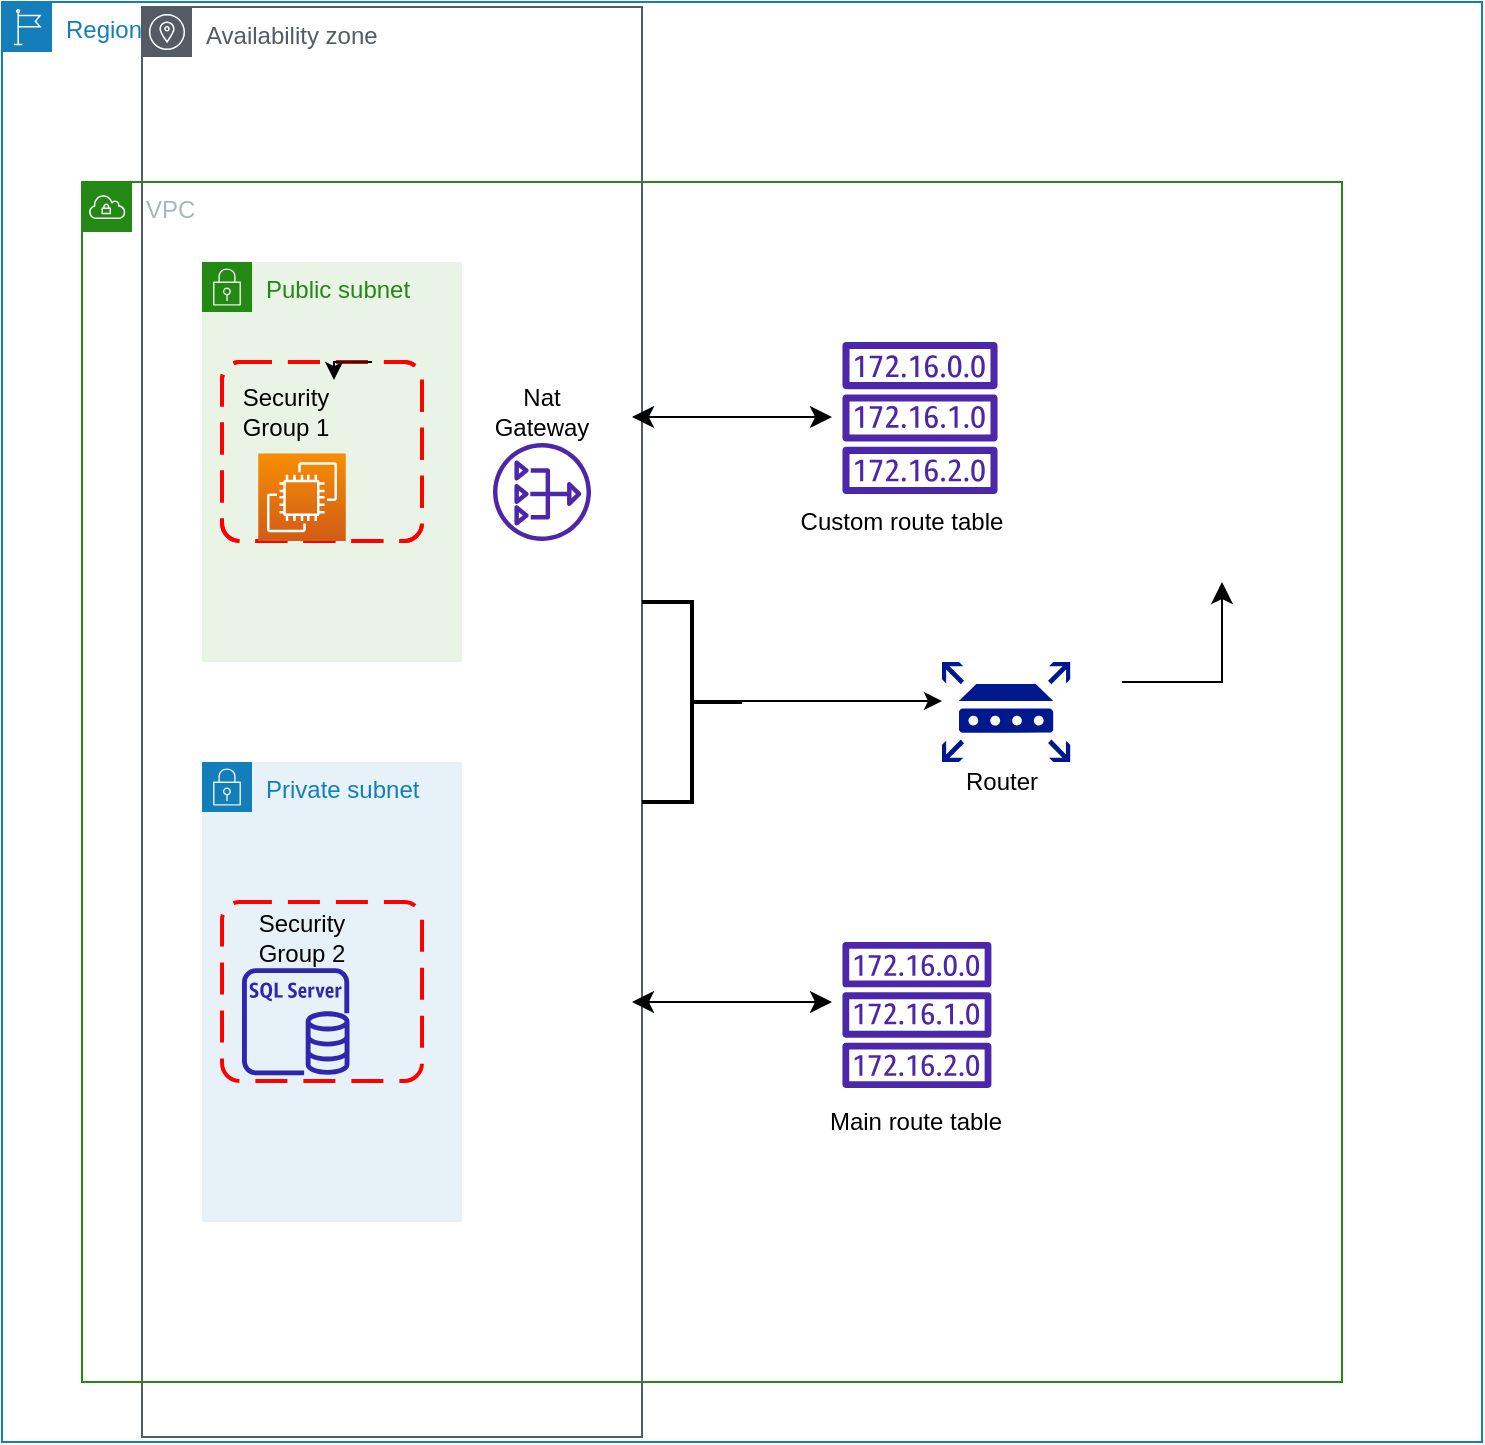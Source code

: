 <mxfile version="21.2.1" type="github">
  <diagram name="Page-1" id="NYYK2rT18FibjrhqJswV">
    <mxGraphModel dx="1434" dy="804" grid="1" gridSize="10" guides="1" tooltips="1" connect="1" arrows="1" fold="1" page="1" pageScale="1" pageWidth="850" pageHeight="1100" math="0" shadow="0">
      <root>
        <mxCell id="0" />
        <mxCell id="1" parent="0" />
        <mxCell id="1vCSGGUYjGU--OyD2Uc1-13" value="Region" style="points=[[0,0],[0.25,0],[0.5,0],[0.75,0],[1,0],[1,0.25],[1,0.5],[1,0.75],[1,1],[0.75,1],[0.5,1],[0.25,1],[0,1],[0,0.75],[0,0.5],[0,0.25]];outlineConnect=0;gradientColor=none;html=1;whiteSpace=wrap;fontSize=12;fontStyle=0;container=1;pointerEvents=0;collapsible=0;recursiveResize=0;shape=mxgraph.aws4.group;grIcon=mxgraph.aws4.group_region;strokeColor=#147EBA;fillColor=none;verticalAlign=top;align=left;spacingLeft=30;fontColor=#147EBA;" parent="1" vertex="1">
          <mxGeometry x="60" y="40" width="740" height="720" as="geometry" />
        </mxCell>
        <mxCell id="1vCSGGUYjGU--OyD2Uc1-14" value="Availability zone" style="sketch=0;outlineConnect=0;gradientColor=none;html=1;whiteSpace=wrap;fontSize=12;fontStyle=0;shape=mxgraph.aws4.group;grIcon=mxgraph.aws4.group_availability_zone;strokeColor=#545B64;fillColor=none;verticalAlign=top;align=left;spacingLeft=30;fontColor=#545B64;" parent="1vCSGGUYjGU--OyD2Uc1-13" vertex="1">
          <mxGeometry x="70" y="2.5" width="250" height="715" as="geometry" />
        </mxCell>
        <mxCell id="1vCSGGUYjGU--OyD2Uc1-15" value="VPC" style="points=[[0,0],[0.25,0],[0.5,0],[0.75,0],[1,0],[1,0.25],[1,0.5],[1,0.75],[1,1],[0.75,1],[0.5,1],[0.25,1],[0,1],[0,0.75],[0,0.5],[0,0.25]];outlineConnect=0;gradientColor=none;html=1;whiteSpace=wrap;fontSize=12;fontStyle=0;container=1;pointerEvents=0;collapsible=0;recursiveResize=0;shape=mxgraph.aws4.group;grIcon=mxgraph.aws4.group_vpc;strokeColor=#248814;fillColor=none;verticalAlign=top;align=left;spacingLeft=30;fontColor=#AAB7B8;dashed=0;" parent="1vCSGGUYjGU--OyD2Uc1-13" vertex="1">
          <mxGeometry x="40" y="90" width="630" height="600" as="geometry" />
        </mxCell>
        <mxCell id="1vCSGGUYjGU--OyD2Uc1-16" value="Public subnet" style="points=[[0,0],[0.25,0],[0.5,0],[0.75,0],[1,0],[1,0.25],[1,0.5],[1,0.75],[1,1],[0.75,1],[0.5,1],[0.25,1],[0,1],[0,0.75],[0,0.5],[0,0.25]];outlineConnect=0;gradientColor=none;html=1;whiteSpace=wrap;fontSize=12;fontStyle=0;container=1;pointerEvents=0;collapsible=0;recursiveResize=0;shape=mxgraph.aws4.group;grIcon=mxgraph.aws4.group_security_group;grStroke=0;strokeColor=#248814;fillColor=#E9F3E6;verticalAlign=top;align=left;spacingLeft=30;fontColor=#248814;dashed=0;" parent="1vCSGGUYjGU--OyD2Uc1-15" vertex="1">
          <mxGeometry x="60" y="40" width="130" height="200" as="geometry" />
        </mxCell>
        <mxCell id="1vCSGGUYjGU--OyD2Uc1-17" value="Private subnet" style="points=[[0,0],[0.25,0],[0.5,0],[0.75,0],[1,0],[1,0.25],[1,0.5],[1,0.75],[1,1],[0.75,1],[0.5,1],[0.25,1],[0,1],[0,0.75],[0,0.5],[0,0.25]];outlineConnect=0;gradientColor=none;html=1;whiteSpace=wrap;fontSize=12;fontStyle=0;container=1;pointerEvents=0;collapsible=0;recursiveResize=0;shape=mxgraph.aws4.group;grIcon=mxgraph.aws4.group_security_group;grStroke=0;strokeColor=#147EBA;fillColor=#E6F2F8;verticalAlign=top;align=left;spacingLeft=30;fontColor=#147EBA;dashed=0;" parent="1vCSGGUYjGU--OyD2Uc1-15" vertex="1">
          <mxGeometry x="60" y="290" width="130" height="230" as="geometry" />
        </mxCell>
        <mxCell id="rHWqyWnQWr-feHWU3hsF-2" value="" style="edgeStyle=none;orthogonalLoop=1;jettySize=auto;html=1;endArrow=classic;startArrow=classic;endSize=8;startSize=8;rounded=0;" edge="1" parent="1vCSGGUYjGU--OyD2Uc1-15">
          <mxGeometry width="100" relative="1" as="geometry">
            <mxPoint x="275" y="117.5" as="sourcePoint" />
            <mxPoint x="375" y="117.5" as="targetPoint" />
            <Array as="points" />
          </mxGeometry>
        </mxCell>
        <mxCell id="rHWqyWnQWr-feHWU3hsF-3" value="" style="edgeStyle=none;orthogonalLoop=1;jettySize=auto;html=1;endArrow=classic;startArrow=classic;endSize=8;startSize=8;rounded=0;" edge="1" parent="1vCSGGUYjGU--OyD2Uc1-15">
          <mxGeometry width="100" relative="1" as="geometry">
            <mxPoint x="275" y="410" as="sourcePoint" />
            <mxPoint x="375" y="410" as="targetPoint" />
            <Array as="points">
              <mxPoint x="285" y="410" />
            </Array>
          </mxGeometry>
        </mxCell>
        <mxCell id="1vCSGGUYjGU--OyD2Uc1-36" value="" style="sketch=0;outlineConnect=0;fontColor=#232F3E;gradientColor=none;fillColor=#4D27AA;strokeColor=none;dashed=0;verticalLabelPosition=bottom;verticalAlign=top;align=center;html=1;fontSize=12;fontStyle=0;aspect=fixed;pointerEvents=1;shape=mxgraph.aws4.route_table;" parent="1vCSGGUYjGU--OyD2Uc1-15" vertex="1">
          <mxGeometry x="380" y="80" width="78" height="76" as="geometry" />
        </mxCell>
        <mxCell id="1vCSGGUYjGU--OyD2Uc1-38" value="" style="sketch=0;outlineConnect=0;fontColor=#232F3E;gradientColor=none;fillColor=#4D27AA;strokeColor=none;dashed=0;verticalLabelPosition=bottom;verticalAlign=top;align=center;html=1;fontSize=12;fontStyle=0;aspect=fixed;pointerEvents=1;shape=mxgraph.aws4.route_table;" parent="1vCSGGUYjGU--OyD2Uc1-15" vertex="1">
          <mxGeometry x="380" y="380" width="74.92" height="73" as="geometry" />
        </mxCell>
        <mxCell id="rHWqyWnQWr-feHWU3hsF-4" value="Custom route table" style="text;html=1;strokeColor=none;fillColor=none;align=center;verticalAlign=middle;whiteSpace=wrap;rounded=0;" vertex="1" parent="1vCSGGUYjGU--OyD2Uc1-15">
          <mxGeometry x="350" y="160" width="120" height="20" as="geometry" />
        </mxCell>
        <mxCell id="rHWqyWnQWr-feHWU3hsF-5" value="Main route table" style="text;html=1;strokeColor=none;fillColor=none;align=center;verticalAlign=middle;whiteSpace=wrap;rounded=0;" vertex="1" parent="1vCSGGUYjGU--OyD2Uc1-15">
          <mxGeometry x="357.46" y="460" width="120" height="20" as="geometry" />
        </mxCell>
        <mxCell id="rHWqyWnQWr-feHWU3hsF-11" value="" style="edgeStyle=none;orthogonalLoop=1;jettySize=auto;html=1;rounded=0;strokeColor=#000000;" edge="1" parent="1vCSGGUYjGU--OyD2Uc1-15">
          <mxGeometry width="100" relative="1" as="geometry">
            <mxPoint x="330" y="259.5" as="sourcePoint" />
            <mxPoint x="430" y="259.5" as="targetPoint" />
            <Array as="points" />
          </mxGeometry>
        </mxCell>
        <mxCell id="rHWqyWnQWr-feHWU3hsF-12" value="" style="strokeWidth=2;html=1;shape=mxgraph.flowchart.annotation_2;align=left;labelPosition=right;pointerEvents=1;rotation=-180;" vertex="1" parent="1vCSGGUYjGU--OyD2Uc1-15">
          <mxGeometry x="280" y="210" width="50" height="100" as="geometry" />
        </mxCell>
        <mxCell id="rHWqyWnQWr-feHWU3hsF-13" value="" style="sketch=0;aspect=fixed;pointerEvents=1;shadow=0;dashed=0;html=1;strokeColor=none;labelPosition=center;verticalLabelPosition=bottom;verticalAlign=top;align=center;fillColor=#00188D;shape=mxgraph.mscae.enterprise.router" vertex="1" parent="1vCSGGUYjGU--OyD2Uc1-15">
          <mxGeometry x="430" y="240" width="64.1" height="50" as="geometry" />
        </mxCell>
        <mxCell id="rHWqyWnQWr-feHWU3hsF-14" value="Router" style="text;html=1;strokeColor=none;fillColor=none;align=center;verticalAlign=middle;whiteSpace=wrap;rounded=0;" vertex="1" parent="1vCSGGUYjGU--OyD2Uc1-15">
          <mxGeometry x="430" y="290" width="60" height="20" as="geometry" />
        </mxCell>
        <mxCell id="rHWqyWnQWr-feHWU3hsF-18" value="" style="edgeStyle=segmentEdgeStyle;endArrow=classic;html=1;curved=0;rounded=0;endSize=8;startSize=8;" edge="1" parent="1vCSGGUYjGU--OyD2Uc1-15">
          <mxGeometry width="50" height="50" relative="1" as="geometry">
            <mxPoint x="520" y="250" as="sourcePoint" />
            <mxPoint x="570" y="200" as="targetPoint" />
          </mxGeometry>
        </mxCell>
        <mxCell id="1vCSGGUYjGU--OyD2Uc1-18" value="" style="rounded=1;arcSize=10;dashed=1;strokeColor=#ff0000;fillColor=none;gradientColor=none;dashPattern=8 4;strokeWidth=2;" parent="1vCSGGUYjGU--OyD2Uc1-13" vertex="1">
          <mxGeometry x="110" y="180" width="100" height="89.5" as="geometry" />
        </mxCell>
        <mxCell id="1vCSGGUYjGU--OyD2Uc1-26" value="" style="rounded=1;arcSize=10;dashed=1;strokeColor=#ff0000;fillColor=none;gradientColor=none;dashPattern=8 4;strokeWidth=2;" parent="1vCSGGUYjGU--OyD2Uc1-13" vertex="1">
          <mxGeometry x="110.01" y="450" width="100" height="89.5" as="geometry" />
        </mxCell>
        <mxCell id="1vCSGGUYjGU--OyD2Uc1-29" value="" style="sketch=0;outlineConnect=0;fontColor=#232F3E;gradientColor=none;fillColor=#2E27AD;strokeColor=none;dashed=0;verticalLabelPosition=bottom;verticalAlign=top;align=center;html=1;fontSize=12;fontStyle=0;aspect=fixed;pointerEvents=1;shape=mxgraph.aws4.rds_sql_server_instance;" parent="1vCSGGUYjGU--OyD2Uc1-13" vertex="1">
          <mxGeometry x="120" y="483" width="53.75" height="53.75" as="geometry" />
        </mxCell>
        <mxCell id="1vCSGGUYjGU--OyD2Uc1-32" value="Nat Gateway" style="text;html=1;strokeColor=none;fillColor=none;align=center;verticalAlign=middle;whiteSpace=wrap;rounded=0;" parent="1vCSGGUYjGU--OyD2Uc1-13" vertex="1">
          <mxGeometry x="240" y="190" width="60" height="30" as="geometry" />
        </mxCell>
        <mxCell id="1vCSGGUYjGU--OyD2Uc1-25" value="" style="rounded=1;arcSize=10;dashed=1;strokeColor=#ff0000;fillColor=none;gradientColor=none;dashPattern=8 4;strokeWidth=2;" parent="1vCSGGUYjGU--OyD2Uc1-13" vertex="1">
          <mxGeometry x="110" y="180" width="100" height="89.5" as="geometry" />
        </mxCell>
        <mxCell id="1vCSGGUYjGU--OyD2Uc1-30" value="" style="sketch=0;outlineConnect=0;fontColor=#232F3E;gradientColor=none;fillColor=#4D27AA;strokeColor=none;dashed=0;verticalLabelPosition=bottom;verticalAlign=top;align=center;html=1;fontSize=12;fontStyle=0;aspect=fixed;pointerEvents=1;shape=mxgraph.aws4.nat_gateway;" parent="1vCSGGUYjGU--OyD2Uc1-13" vertex="1">
          <mxGeometry x="245.5" y="220.5" width="49" height="49" as="geometry" />
        </mxCell>
        <mxCell id="1vCSGGUYjGU--OyD2Uc1-33" value="Security Group 2" style="text;html=1;strokeColor=none;fillColor=none;align=center;verticalAlign=middle;whiteSpace=wrap;rounded=0;" parent="1vCSGGUYjGU--OyD2Uc1-13" vertex="1">
          <mxGeometry x="120.01" y="453" width="60" height="30" as="geometry" />
        </mxCell>
        <mxCell id="1vCSGGUYjGU--OyD2Uc1-35" style="edgeStyle=orthogonalEdgeStyle;rounded=0;orthogonalLoop=1;jettySize=auto;html=1;exitX=0.75;exitY=0;exitDx=0;exitDy=0;entryX=0.902;entryY=-0.033;entryDx=0;entryDy=0;entryPerimeter=0;" parent="1" source="1vCSGGUYjGU--OyD2Uc1-25" target="1vCSGGUYjGU--OyD2Uc1-31" edge="1">
          <mxGeometry relative="1" as="geometry" />
        </mxCell>
        <mxCell id="1vCSGGUYjGU--OyD2Uc1-27" value="" style="sketch=0;points=[[0,0,0],[0.25,0,0],[0.5,0,0],[0.75,0,0],[1,0,0],[0,1,0],[0.25,1,0],[0.5,1,0],[0.75,1,0],[1,1,0],[0,0.25,0],[0,0.5,0],[0,0.75,0],[1,0.25,0],[1,0.5,0],[1,0.75,0]];outlineConnect=0;fontColor=#232F3E;gradientColor=#F78E04;gradientDirection=north;fillColor=#D05C17;strokeColor=#ffffff;dashed=0;verticalLabelPosition=bottom;verticalAlign=top;align=center;html=1;fontSize=12;fontStyle=0;aspect=fixed;shape=mxgraph.aws4.resourceIcon;resIcon=mxgraph.aws4.ec2;" parent="1" vertex="1">
          <mxGeometry x="188.13" y="265.75" width="43.75" height="43.75" as="geometry" />
        </mxCell>
        <mxCell id="1vCSGGUYjGU--OyD2Uc1-31" value="Security Group 1&lt;br&gt;" style="text;html=1;strokeColor=none;fillColor=none;align=center;verticalAlign=middle;whiteSpace=wrap;rounded=0;" parent="1" vertex="1">
          <mxGeometry x="171.88" y="230" width="60" height="30" as="geometry" />
        </mxCell>
      </root>
    </mxGraphModel>
  </diagram>
</mxfile>
